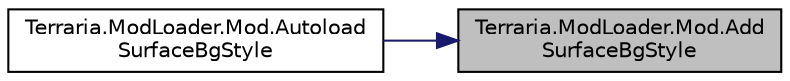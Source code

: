 digraph "Terraria.ModLoader.Mod.AddSurfaceBgStyle"
{
 // LATEX_PDF_SIZE
  edge [fontname="Helvetica",fontsize="10",labelfontname="Helvetica",labelfontsize="10"];
  node [fontname="Helvetica",fontsize="10",shape=record];
  rankdir="RL";
  Node1 [label="Terraria.ModLoader.Mod.Add\lSurfaceBgStyle",height=0.2,width=0.4,color="black", fillcolor="grey75", style="filled", fontcolor="black",tooltip="Adds the given surface background style with the given name to this mod."];
  Node1 -> Node2 [dir="back",color="midnightblue",fontsize="10",style="solid",fontname="Helvetica"];
  Node2 [label="Terraria.ModLoader.Mod.Autoload\lSurfaceBgStyle",height=0.2,width=0.4,color="black", fillcolor="white", style="filled",URL="$class_terraria_1_1_mod_loader_1_1_mod.html#a6026f47db8932c4ecec5c396a53dcb8c",tooltip=" "];
}

